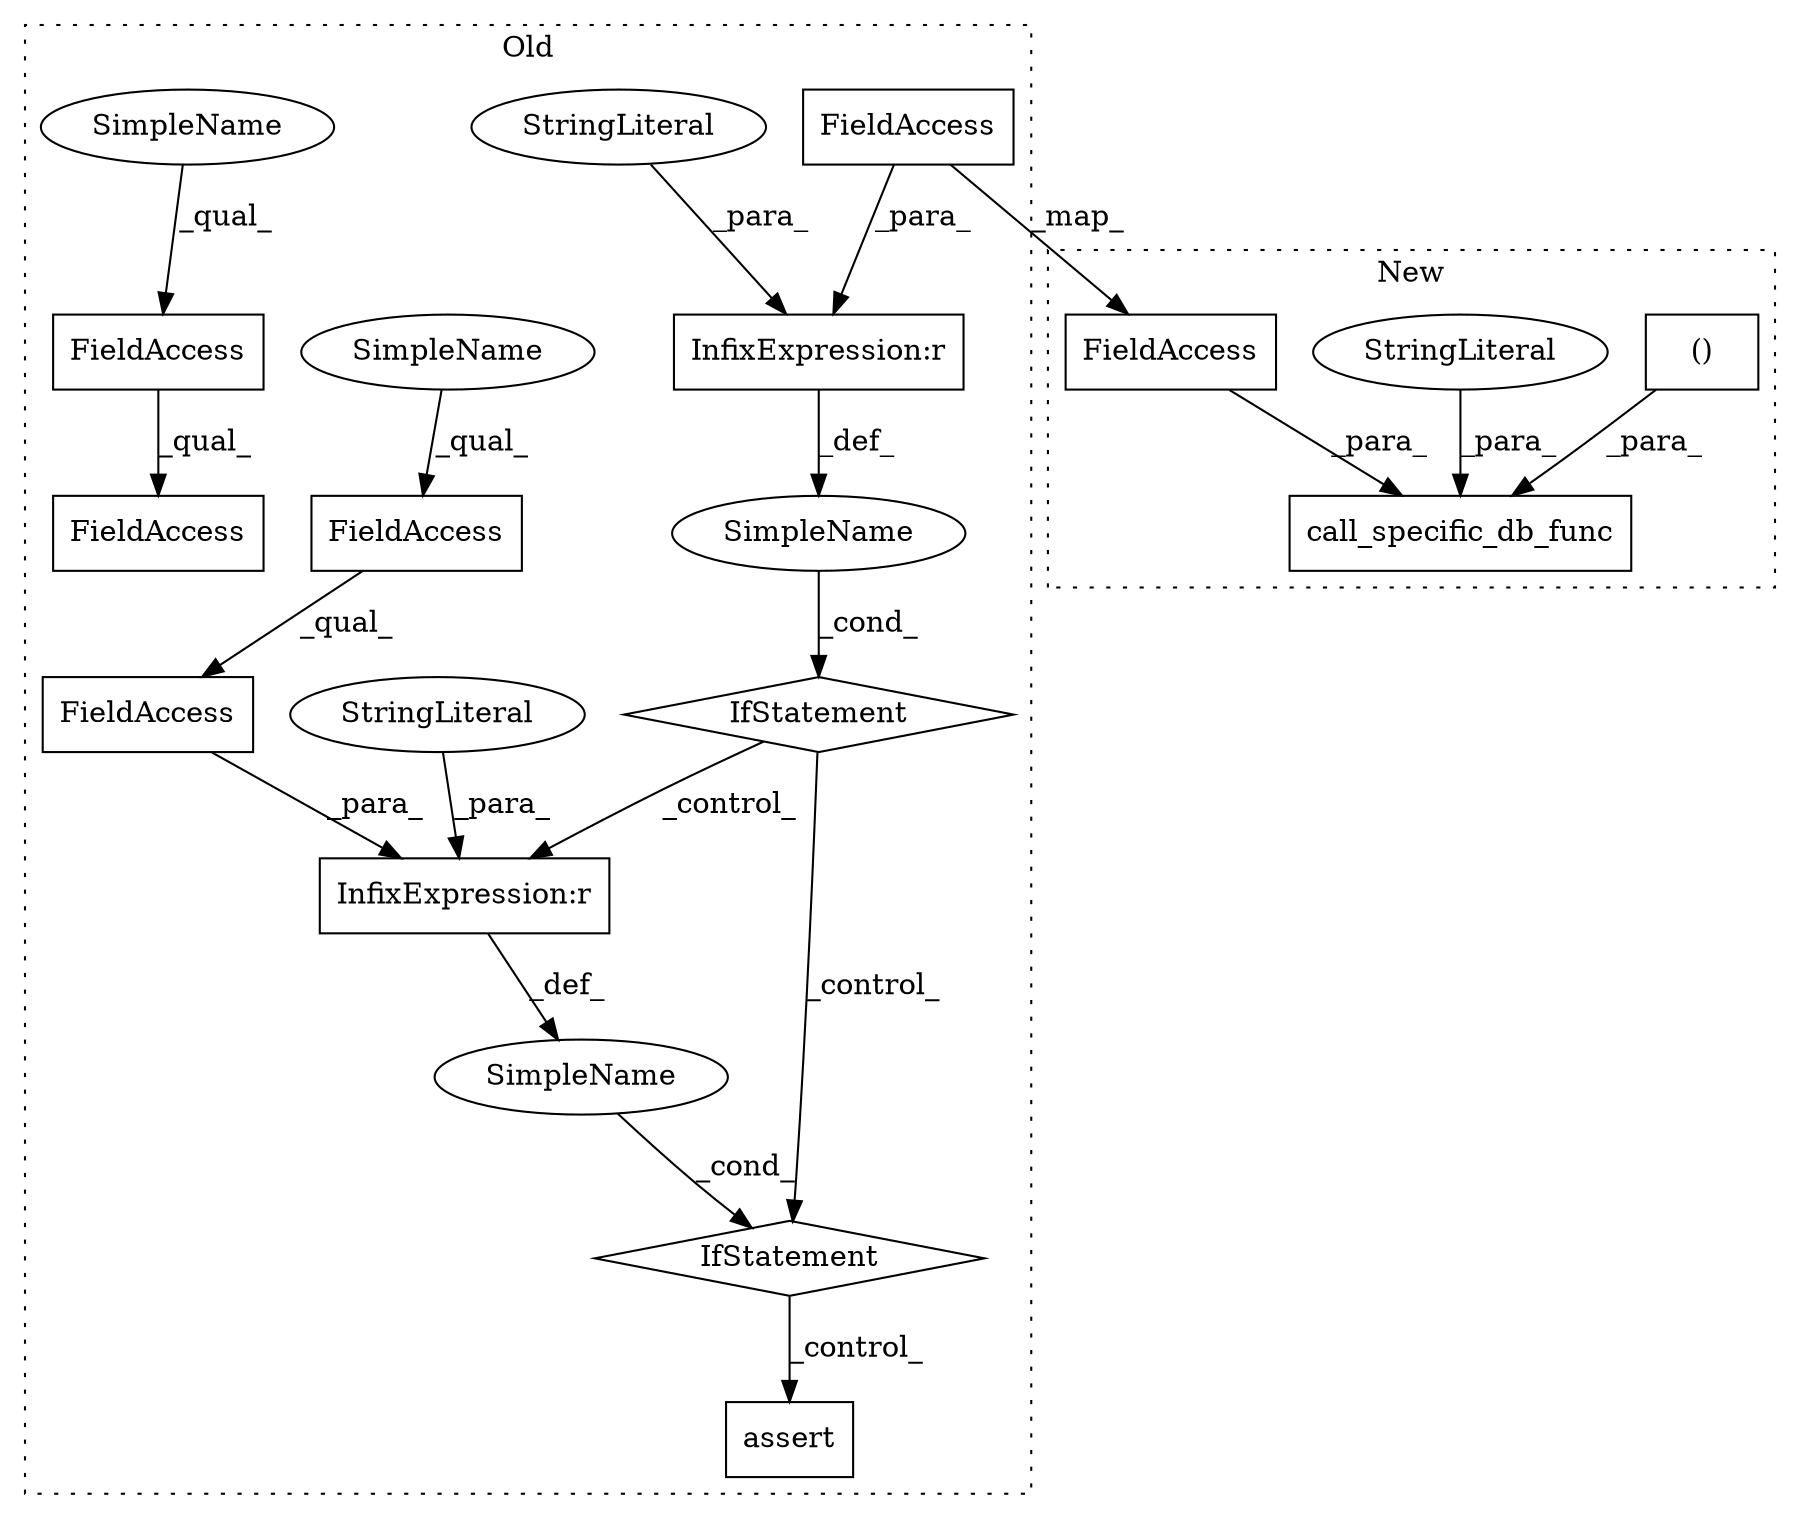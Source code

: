 digraph G {
subgraph cluster0 {
1 [label="assert" a="6" s="1293" l="7" shape="box"];
5 [label="InfixExpression:r" a="27" s="1163" l="4" shape="box"];
6 [label="SimpleName" a="42" s="" l="" shape="ellipse"];
7 [label="StringLiteral" a="45" s="1167" l="12" shape="ellipse"];
8 [label="InfixExpression:r" a="27" s="1019" l="4" shape="box"];
9 [label="StringLiteral" a="45" s="1023" l="7" shape="ellipse"];
10 [label="FieldAccess" a="22" s="1139" l="24" shape="box"];
11 [label="SimpleName" a="42" s="" l="" shape="ellipse"];
12 [label="IfStatement" a="25" s="1135,1179" l="4,2" shape="diamond"];
13 [label="FieldAccess" a="22" s="995" l="24" shape="box"];
15 [label="IfStatement" a="25" s="991,1030" l="4,2" shape="diamond"];
16 [label="FieldAccess" a="22" s="1139" l="16" shape="box"];
17 [label="FieldAccess" a="22" s="1242" l="17" shape="box"];
18 [label="FieldAccess" a="22" s="1242" l="28" shape="box"];
19 [label="SimpleName" a="42" s="1139" l="4" shape="ellipse"];
20 [label="SimpleName" a="42" s="1242" l="4" shape="ellipse"];
label = "Old";
style="dotted";
}
subgraph cluster1 {
2 [label="call_specific_db_func" a="32" s="904,1043" l="22,2" shape="box"];
3 [label="()" a="106" s="970" l="73" shape="box"];
4 [label="StringLiteral" a="45" s="951" l="13" shape="ellipse"];
14 [label="FieldAccess" a="22" s="926" l="24" shape="box"];
label = "New";
style="dotted";
}
3 -> 2 [label="_para_"];
4 -> 2 [label="_para_"];
5 -> 11 [label="_def_"];
6 -> 15 [label="_cond_"];
7 -> 5 [label="_para_"];
8 -> 6 [label="_def_"];
9 -> 8 [label="_para_"];
10 -> 5 [label="_para_"];
11 -> 12 [label="_cond_"];
12 -> 1 [label="_control_"];
13 -> 8 [label="_para_"];
13 -> 14 [label="_map_"];
14 -> 2 [label="_para_"];
15 -> 5 [label="_control_"];
15 -> 12 [label="_control_"];
16 -> 10 [label="_qual_"];
17 -> 18 [label="_qual_"];
19 -> 16 [label="_qual_"];
20 -> 17 [label="_qual_"];
}